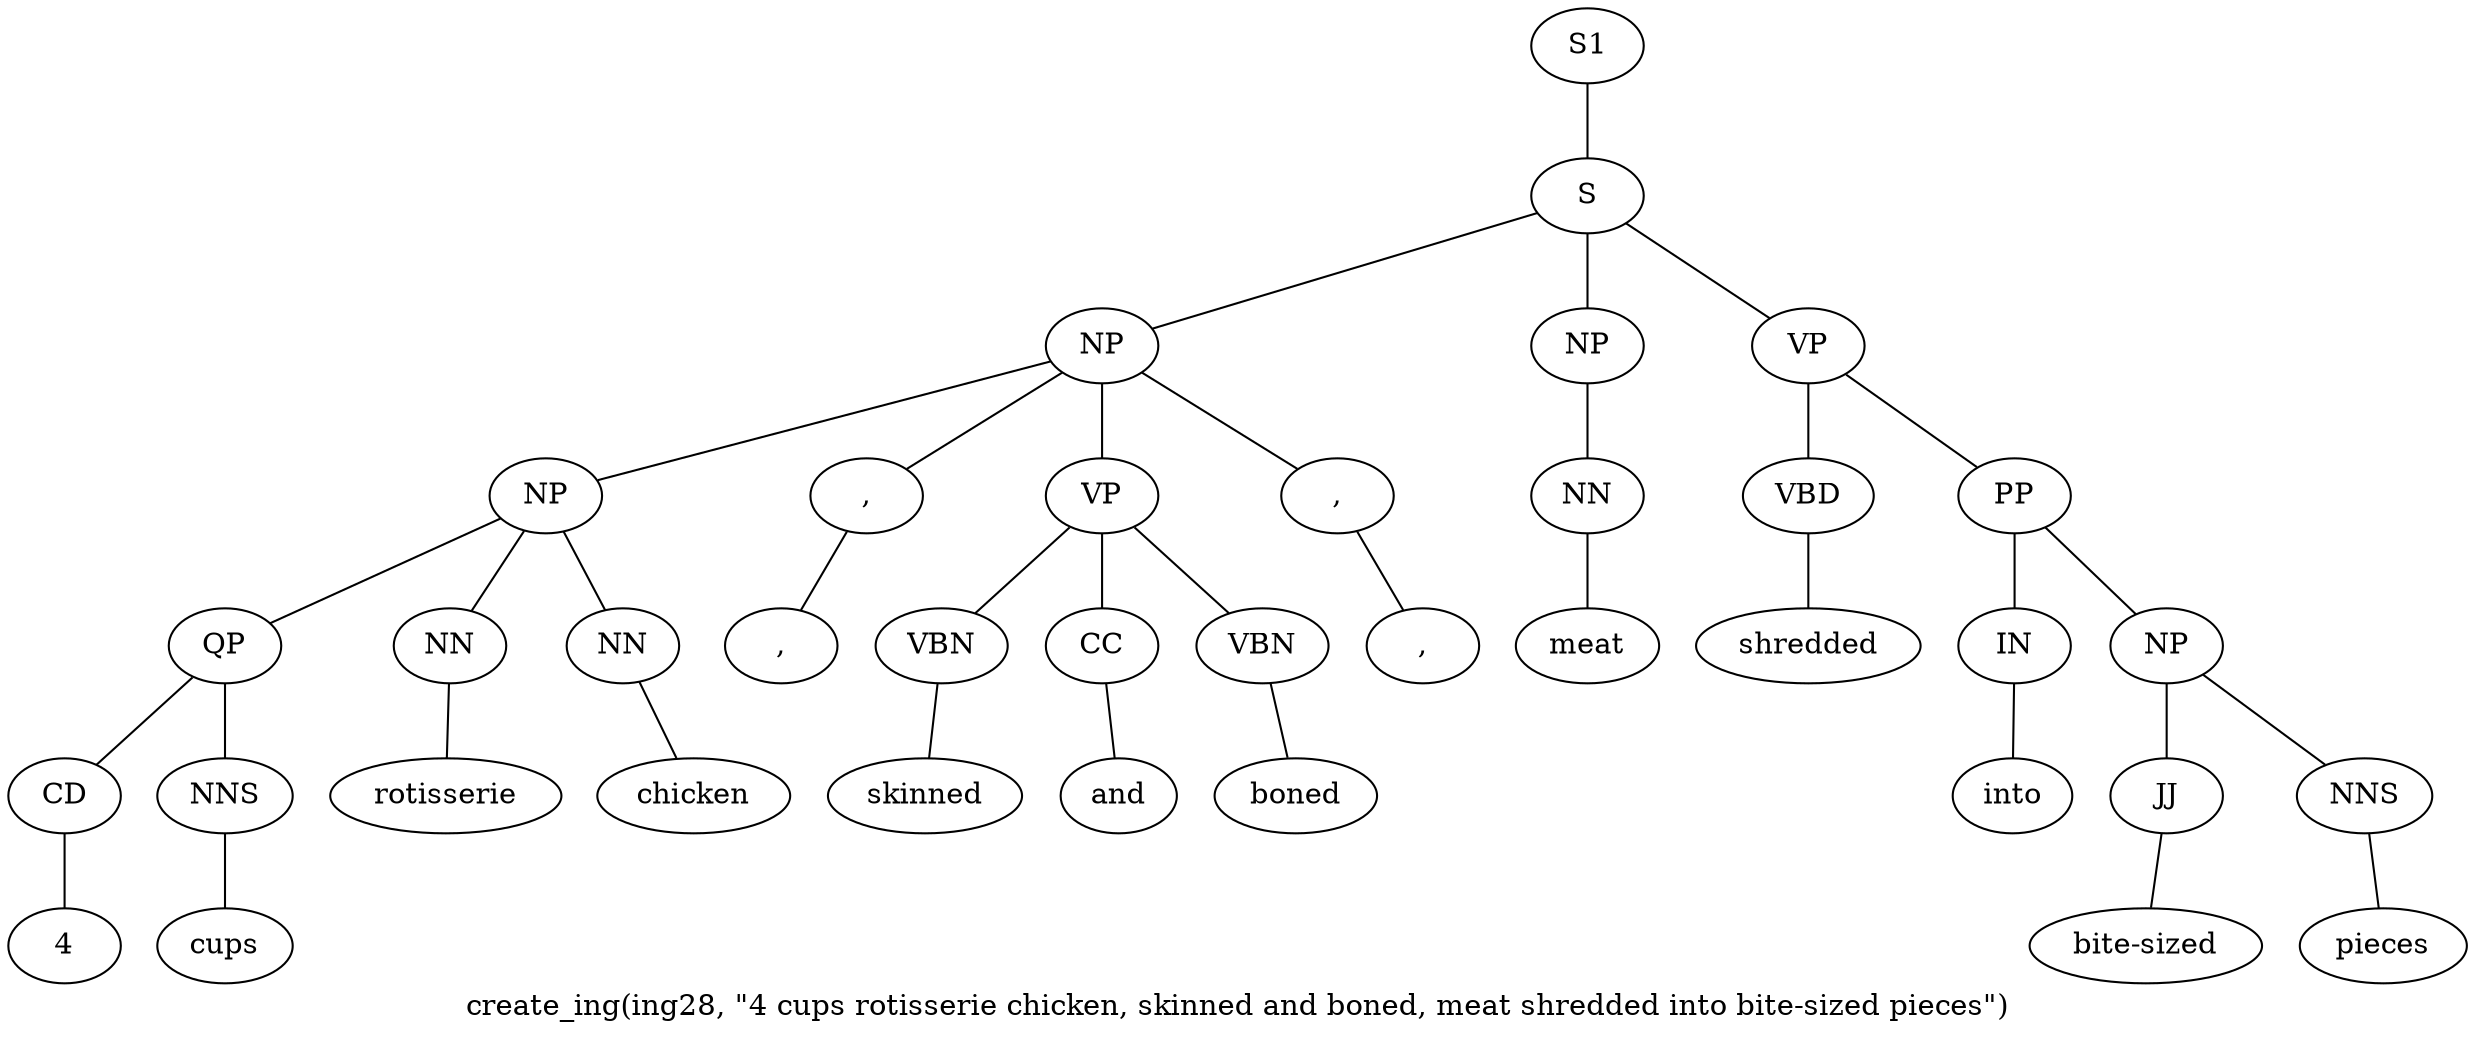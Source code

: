 graph SyntaxGraph {
	label = "create_ing(ing28, \"4 cups rotisserie chicken, skinned and boned, meat shredded into bite-sized pieces\")";
	Node0 [label="S1"];
	Node1 [label="S"];
	Node2 [label="NP"];
	Node3 [label="NP"];
	Node4 [label="QP"];
	Node5 [label="CD"];
	Node6 [label="4"];
	Node7 [label="NNS"];
	Node8 [label="cups"];
	Node9 [label="NN"];
	Node10 [label="rotisserie"];
	Node11 [label="NN"];
	Node12 [label="chicken"];
	Node13 [label=","];
	Node14 [label=","];
	Node15 [label="VP"];
	Node16 [label="VBN"];
	Node17 [label="skinned"];
	Node18 [label="CC"];
	Node19 [label="and"];
	Node20 [label="VBN"];
	Node21 [label="boned"];
	Node22 [label=","];
	Node23 [label=","];
	Node24 [label="NP"];
	Node25 [label="NN"];
	Node26 [label="meat"];
	Node27 [label="VP"];
	Node28 [label="VBD"];
	Node29 [label="shredded"];
	Node30 [label="PP"];
	Node31 [label="IN"];
	Node32 [label="into"];
	Node33 [label="NP"];
	Node34 [label="JJ"];
	Node35 [label="bite-sized"];
	Node36 [label="NNS"];
	Node37 [label="pieces"];

	Node0 -- Node1;
	Node1 -- Node2;
	Node1 -- Node24;
	Node1 -- Node27;
	Node2 -- Node3;
	Node2 -- Node13;
	Node2 -- Node15;
	Node2 -- Node22;
	Node3 -- Node4;
	Node3 -- Node9;
	Node3 -- Node11;
	Node4 -- Node5;
	Node4 -- Node7;
	Node5 -- Node6;
	Node7 -- Node8;
	Node9 -- Node10;
	Node11 -- Node12;
	Node13 -- Node14;
	Node15 -- Node16;
	Node15 -- Node18;
	Node15 -- Node20;
	Node16 -- Node17;
	Node18 -- Node19;
	Node20 -- Node21;
	Node22 -- Node23;
	Node24 -- Node25;
	Node25 -- Node26;
	Node27 -- Node28;
	Node27 -- Node30;
	Node28 -- Node29;
	Node30 -- Node31;
	Node30 -- Node33;
	Node31 -- Node32;
	Node33 -- Node34;
	Node33 -- Node36;
	Node34 -- Node35;
	Node36 -- Node37;
}